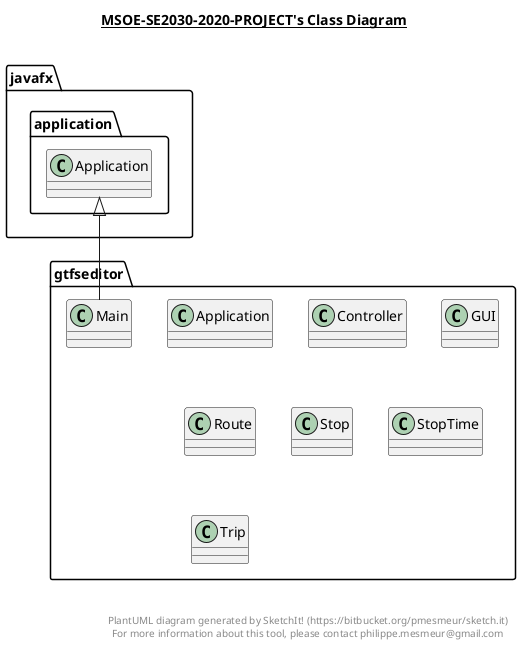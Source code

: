 @startuml

title __MSOE-SE2030-2020-PROJECT's Class Diagram__\n

  namespace gtfseditor {
    class gtfseditor.Application {
    }
  }
  

  namespace gtfseditor {
    class gtfseditor.Controller {
    }
  }
  

  namespace gtfseditor {
    class gtfseditor.GUI {
    }
  }
  

  namespace gtfseditor {
    class gtfseditor.Main {
    }
  }
  

  namespace gtfseditor {
    class gtfseditor.Route {
    }
  }
  

  namespace gtfseditor {
    class gtfseditor.Stop {
    }
  }
  

  namespace gtfseditor {
    class gtfseditor.StopTime {
    }
  }
  

  namespace gtfseditor {
    class gtfseditor.Trip {
    }
  }
  

  gtfseditor.Main -up-|> javafx.application.Application


right footer


PlantUML diagram generated by SketchIt! (https://bitbucket.org/pmesmeur/sketch.it)
For more information about this tool, please contact philippe.mesmeur@gmail.com
endfooter

@enduml
